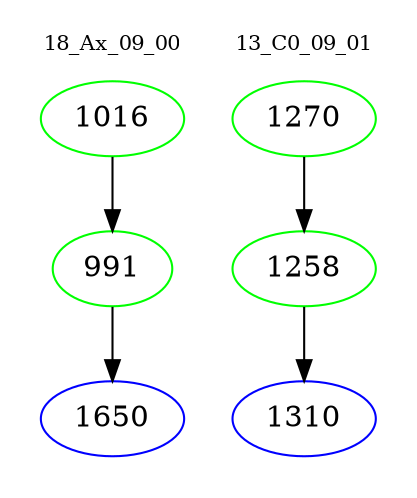 digraph{
subgraph cluster_0 {
color = white
label = "18_Ax_09_00";
fontsize=10;
T0_1016 [label="1016", color="green"]
T0_1016 -> T0_991 [color="black"]
T0_991 [label="991", color="green"]
T0_991 -> T0_1650 [color="black"]
T0_1650 [label="1650", color="blue"]
}
subgraph cluster_1 {
color = white
label = "13_C0_09_01";
fontsize=10;
T1_1270 [label="1270", color="green"]
T1_1270 -> T1_1258 [color="black"]
T1_1258 [label="1258", color="green"]
T1_1258 -> T1_1310 [color="black"]
T1_1310 [label="1310", color="blue"]
}
}
